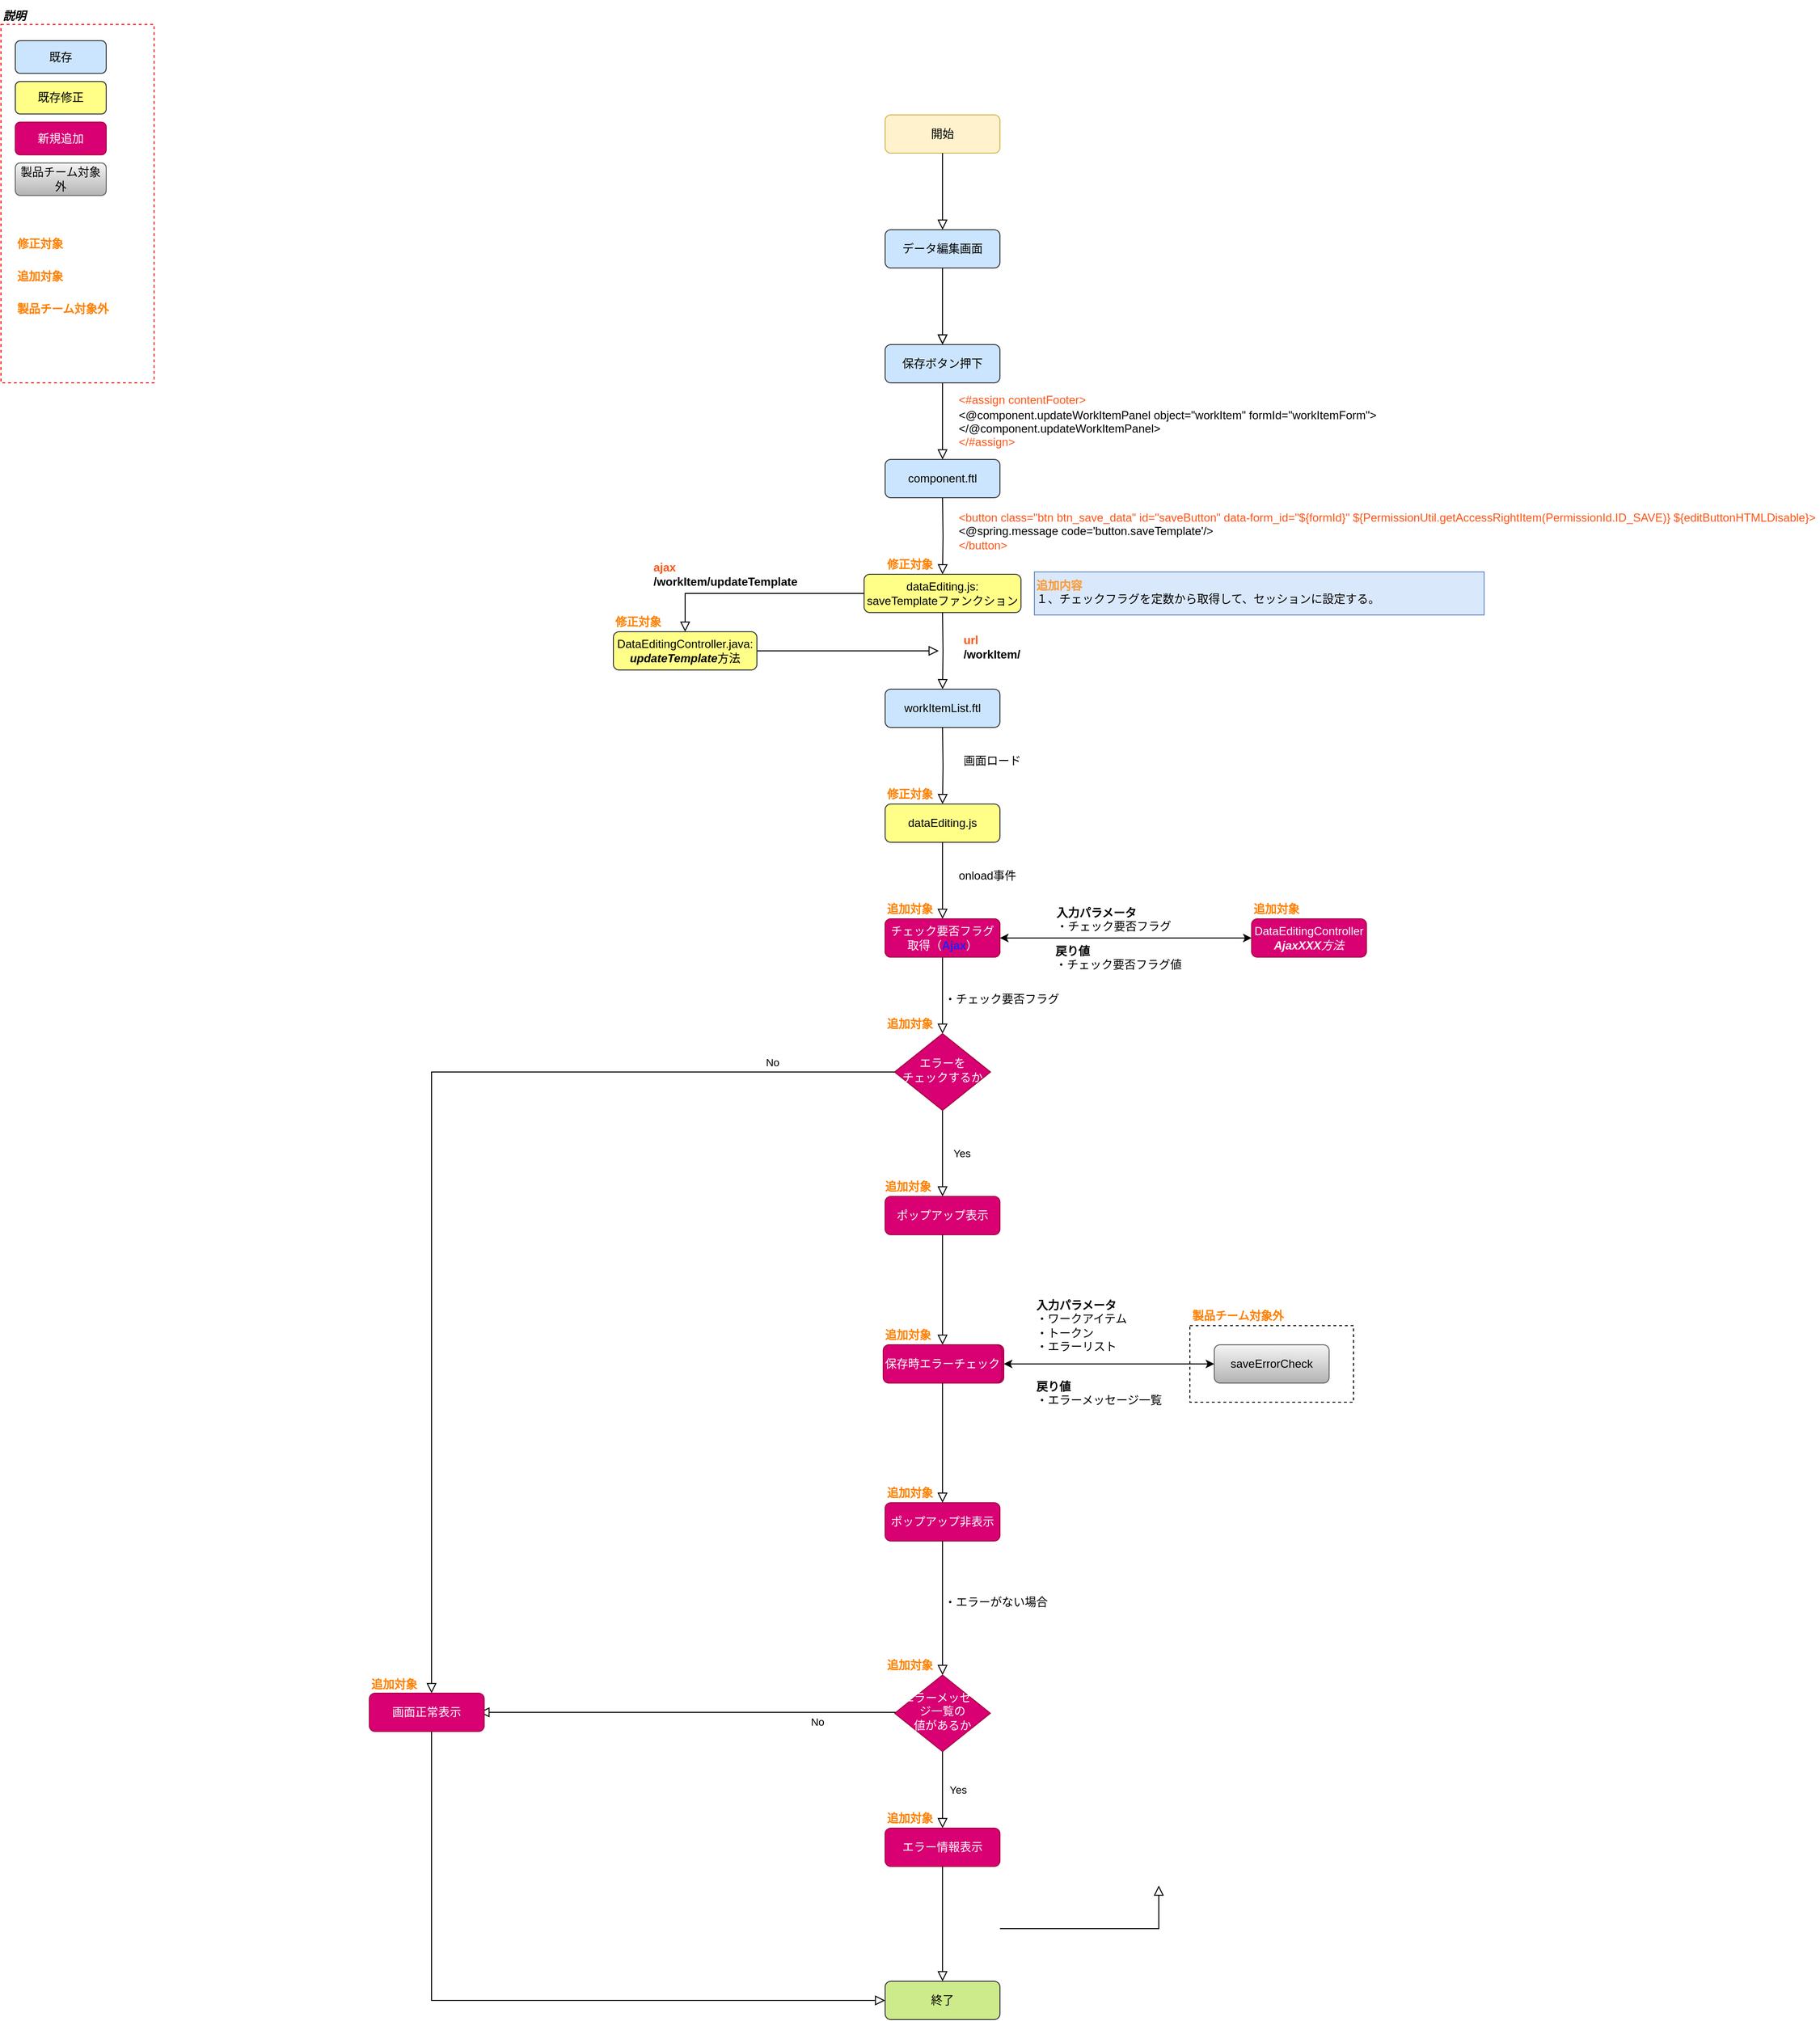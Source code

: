 <mxfile version="14.0.1" type="github">
  <diagram id="7tlqybCFp6TcgFY6mefb" name="Page-1">
    <mxGraphModel dx="1955" dy="3096" grid="1" gridSize="10" guides="1" tooltips="1" connect="1" arrows="1" fold="1" page="1" pageScale="1" pageWidth="850" pageHeight="1100" math="0" shadow="0">
      <root>
        <mxCell id="0" />
        <mxCell id="1" parent="0" />
        <mxCell id="JG15J3TtPiXP2V4Br-xX-1" value="" style="rounded=0;whiteSpace=wrap;html=1;fontColor=#000000;align=left;fillColor=none;dashed=1;" parent="1" vertex="1">
          <mxGeometry x="1282.5" y="265" width="171" height="80" as="geometry" />
        </mxCell>
        <mxCell id="JG15J3TtPiXP2V4Br-xX-2" value="" style="rounded=0;html=1;jettySize=auto;orthogonalLoop=1;fontSize=11;endArrow=block;endFill=0;endSize=8;strokeWidth=1;shadow=0;labelBackgroundColor=none;edgeStyle=orthogonalEdgeStyle;entryX=0.5;entryY=0;entryDx=0;entryDy=0;" parent="1" source="JG15J3TtPiXP2V4Br-xX-3" target="JG15J3TtPiXP2V4Br-xX-8" edge="1">
          <mxGeometry relative="1" as="geometry">
            <mxPoint x="1004" y="-550" as="targetPoint" />
          </mxGeometry>
        </mxCell>
        <mxCell id="JG15J3TtPiXP2V4Br-xX-3" value="保存ボタン押下" style="rounded=1;whiteSpace=wrap;html=1;fontSize=12;glass=0;strokeWidth=1;shadow=0;fillColor=#cce5ff;strokeColor=#36393d;" parent="1" vertex="1">
          <mxGeometry x="964" y="-760" width="120" height="40" as="geometry" />
        </mxCell>
        <mxCell id="JG15J3TtPiXP2V4Br-xX-4" value="Yes" style="rounded=0;html=1;jettySize=auto;orthogonalLoop=1;fontSize=11;endArrow=block;endFill=0;endSize=8;strokeWidth=1;shadow=0;labelBackgroundColor=none;edgeStyle=orthogonalEdgeStyle;" parent="1" source="JG15J3TtPiXP2V4Br-xX-5" target="JG15J3TtPiXP2V4Br-xX-85" edge="1">
          <mxGeometry y="20" relative="1" as="geometry">
            <mxPoint as="offset" />
            <mxPoint x="1024" y="100" as="targetPoint" />
          </mxGeometry>
        </mxCell>
        <mxCell id="JG15J3TtPiXP2V4Br-xX-5" value="チェック要否" style="rhombus;whiteSpace=wrap;html=1;shadow=0;fontFamily=Helvetica;fontSize=12;align=center;strokeWidth=1;spacing=6;spacingTop=-4;fillColor=#e51400;strokeColor=#B20000;fontColor=#ffffff;" parent="1" vertex="1">
          <mxGeometry x="974" y="-40" width="100" height="80" as="geometry" />
        </mxCell>
        <mxCell id="JG15J3TtPiXP2V4Br-xX-6" value="データ編集画面" style="rounded=1;whiteSpace=wrap;html=1;fontSize=12;glass=0;strokeWidth=1;shadow=0;fillColor=#cce5ff;strokeColor=#36393d;" parent="1" vertex="1">
          <mxGeometry x="964" y="-880" width="120" height="40" as="geometry" />
        </mxCell>
        <mxCell id="JG15J3TtPiXP2V4Br-xX-7" value="" style="rounded=0;html=1;jettySize=auto;orthogonalLoop=1;fontSize=11;endArrow=block;endFill=0;endSize=8;strokeWidth=1;shadow=0;labelBackgroundColor=none;edgeStyle=orthogonalEdgeStyle;exitX=0.5;exitY=1;exitDx=0;exitDy=0;" parent="1" source="JG15J3TtPiXP2V4Br-xX-6" edge="1">
          <mxGeometry relative="1" as="geometry">
            <mxPoint x="1034" y="-710" as="sourcePoint" />
            <mxPoint x="1024" y="-760" as="targetPoint" />
          </mxGeometry>
        </mxCell>
        <mxCell id="JG15J3TtPiXP2V4Br-xX-8" value="component.ftl" style="rounded=1;whiteSpace=wrap;html=1;fontSize=12;glass=0;strokeWidth=1;shadow=0;fillColor=#cce5ff;strokeColor=#36393d;" parent="1" vertex="1">
          <mxGeometry x="964" y="-640" width="120" height="40" as="geometry" />
        </mxCell>
        <mxCell id="JG15J3TtPiXP2V4Br-xX-9" value="&lt;span style=&quot;color: rgb(255 , 85 , 23)&quot;&gt;&amp;lt;#assign contentFooter&amp;gt;&lt;/span&gt;&lt;font color=&quot;#ff270f&quot; face=&quot;consolas, lucida console, courier new, monospace&quot;&gt;&lt;br&gt;&lt;/font&gt;&amp;lt;@component.updateWorkItemPanel object=&quot;workItem&quot; formId=&quot;workItemForm&quot;&amp;gt;&lt;br&gt;&amp;lt;/@component.updateWorkItemPanel&amp;gt;&lt;br&gt;&lt;span style=&quot;color: rgb(255 , 85 , 23)&quot;&gt;&amp;lt;/#assign&amp;gt;&lt;/span&gt;" style="text;html=1;strokeColor=none;fillColor=none;align=left;verticalAlign=middle;whiteSpace=wrap;rounded=0;" parent="1" vertex="1">
          <mxGeometry x="1039" y="-710" width="460" height="60" as="geometry" />
        </mxCell>
        <mxCell id="JG15J3TtPiXP2V4Br-xX-10" value="開始" style="rounded=1;whiteSpace=wrap;html=1;fontSize=12;glass=0;strokeWidth=1;shadow=0;fillColor=#fff2cc;strokeColor=#d6b656;" parent="1" vertex="1">
          <mxGeometry x="964" y="-1000" width="120" height="40" as="geometry" />
        </mxCell>
        <mxCell id="JG15J3TtPiXP2V4Br-xX-11" value="" style="rounded=0;html=1;jettySize=auto;orthogonalLoop=1;fontSize=11;endArrow=block;endFill=0;endSize=8;strokeWidth=1;shadow=0;labelBackgroundColor=none;edgeStyle=orthogonalEdgeStyle;exitX=0.5;exitY=1;exitDx=0;exitDy=0;" parent="1" source="JG15J3TtPiXP2V4Br-xX-6" edge="1">
          <mxGeometry relative="1" as="geometry">
            <mxPoint x="1024" y="-840" as="sourcePoint" />
            <mxPoint x="1024" y="-760" as="targetPoint" />
            <Array as="points">
              <mxPoint x="1024" y="-830" />
              <mxPoint x="1024" y="-830" />
            </Array>
          </mxGeometry>
        </mxCell>
        <mxCell id="JG15J3TtPiXP2V4Br-xX-12" value="" style="rounded=0;html=1;jettySize=auto;orthogonalLoop=1;fontSize=11;endArrow=block;endFill=0;endSize=8;strokeWidth=1;shadow=0;labelBackgroundColor=none;edgeStyle=orthogonalEdgeStyle;exitX=0.5;exitY=1;exitDx=0;exitDy=0;" parent="1" source="JG15J3TtPiXP2V4Br-xX-10" edge="1">
          <mxGeometry relative="1" as="geometry">
            <mxPoint x="1034" y="-830" as="sourcePoint" />
            <mxPoint x="1024" y="-880" as="targetPoint" />
            <Array as="points">
              <mxPoint x="1024" y="-920" />
              <mxPoint x="1024" y="-920" />
            </Array>
          </mxGeometry>
        </mxCell>
        <mxCell id="JG15J3TtPiXP2V4Br-xX-13" value="&lt;font color=&quot;#ff5517&quot;&gt;&amp;lt;button class=&quot;btn btn_save_data&quot; id=&quot;saveButton&quot; data-form_id=&quot;${formId}&quot; ${PermissionUtil.getAccessRightItem(PermissionId.ID_SAVE)} ${editButtonHTMLDisable}&amp;gt;&lt;/font&gt;&lt;br&gt;&amp;lt;@spring.message code=&#39;button.saveTemplate&#39;/&amp;gt;&lt;br&gt;&lt;span style=&quot;color: rgb(255 , 85 , 23)&quot;&gt;&amp;lt;/button&amp;gt;&lt;/span&gt;" style="text;html=1;strokeColor=none;fillColor=none;align=left;verticalAlign=middle;whiteSpace=wrap;rounded=0;" parent="1" vertex="1">
          <mxGeometry x="1039" y="-590" width="901" height="50" as="geometry" />
        </mxCell>
        <mxCell id="JG15J3TtPiXP2V4Br-xX-14" value="" style="rounded=0;html=1;jettySize=auto;orthogonalLoop=1;fontSize=11;endArrow=block;endFill=0;endSize=8;strokeWidth=1;shadow=0;labelBackgroundColor=none;edgeStyle=orthogonalEdgeStyle;entryX=0.5;entryY=0;entryDx=0;entryDy=0;" parent="1" target="JG15J3TtPiXP2V4Br-xX-15" edge="1">
          <mxGeometry relative="1" as="geometry">
            <mxPoint x="1024" y="-600" as="sourcePoint" />
            <mxPoint x="1004" y="-430" as="targetPoint" />
          </mxGeometry>
        </mxCell>
        <mxCell id="JG15J3TtPiXP2V4Br-xX-15" value="dataEditing.js:&lt;br&gt;saveTemplateファンクション" style="rounded=1;whiteSpace=wrap;html=1;fontSize=12;glass=0;strokeWidth=1;shadow=0;fillColor=#ffff88;strokeColor=#36393d;" parent="1" vertex="1">
          <mxGeometry x="942" y="-520" width="164" height="40" as="geometry" />
        </mxCell>
        <mxCell id="JG15J3TtPiXP2V4Br-xX-17" value="" style="rounded=0;html=1;jettySize=auto;orthogonalLoop=1;fontSize=11;endArrow=block;endFill=0;endSize=8;strokeWidth=1;shadow=0;labelBackgroundColor=none;edgeStyle=orthogonalEdgeStyle;entryX=0.5;entryY=0;entryDx=0;entryDy=0;" parent="1" target="JG15J3TtPiXP2V4Br-xX-18" edge="1">
          <mxGeometry relative="1" as="geometry">
            <mxPoint x="1024" y="-480" as="sourcePoint" />
            <mxPoint x="1004" y="-310" as="targetPoint" />
          </mxGeometry>
        </mxCell>
        <mxCell id="JG15J3TtPiXP2V4Br-xX-18" value="workItemList.ftl" style="rounded=1;whiteSpace=wrap;html=1;fontSize=12;glass=0;strokeWidth=1;shadow=0;fillColor=#cce5ff;strokeColor=#36393d;" parent="1" vertex="1">
          <mxGeometry x="964" y="-400" width="120" height="40" as="geometry" />
        </mxCell>
        <mxCell id="JG15J3TtPiXP2V4Br-xX-19" value="" style="rounded=0;html=1;jettySize=auto;orthogonalLoop=1;fontSize=11;endArrow=block;endFill=0;endSize=8;strokeWidth=1;shadow=0;labelBackgroundColor=none;edgeStyle=orthogonalEdgeStyle;entryX=0.5;entryY=0;entryDx=0;entryDy=0;" parent="1" target="JG15J3TtPiXP2V4Br-xX-20" edge="1">
          <mxGeometry relative="1" as="geometry">
            <mxPoint x="1024" y="-360" as="sourcePoint" />
            <mxPoint x="1004" y="-190" as="targetPoint" />
          </mxGeometry>
        </mxCell>
        <mxCell id="JG15J3TtPiXP2V4Br-xX-20" value="dataEditing.js" style="rounded=1;whiteSpace=wrap;html=1;fontSize=12;glass=0;strokeWidth=1;shadow=0;fillColor=#ffff88;strokeColor=#36393d;" parent="1" vertex="1">
          <mxGeometry x="964" y="-280" width="120" height="40" as="geometry" />
        </mxCell>
        <mxCell id="JG15J3TtPiXP2V4Br-xX-21" value="&lt;b style=&quot;color: rgb(255 , 85 , 23)&quot;&gt;url&lt;/b&gt;&lt;br&gt;&lt;b&gt;/workItem/&lt;/b&gt;" style="text;html=1;strokeColor=none;fillColor=none;align=left;verticalAlign=middle;whiteSpace=wrap;rounded=0;" parent="1" vertex="1">
          <mxGeometry x="1044" y="-464.5" width="156" height="40" as="geometry" />
        </mxCell>
        <mxCell id="JG15J3TtPiXP2V4Br-xX-22" value="チェックフラグ取得" style="rounded=1;whiteSpace=wrap;html=1;fontSize=12;glass=0;strokeWidth=1;shadow=0;fillColor=#e51400;strokeColor=#B20000;fontColor=#ffffff;" parent="1" vertex="1">
          <mxGeometry x="964" y="-160" width="120" height="40" as="geometry" />
        </mxCell>
        <mxCell id="JG15J3TtPiXP2V4Br-xX-23" value="" style="rounded=0;html=1;jettySize=auto;orthogonalLoop=1;fontSize=11;endArrow=block;endFill=0;endSize=8;strokeWidth=1;shadow=0;labelBackgroundColor=none;edgeStyle=orthogonalEdgeStyle;entryX=0.5;entryY=0;entryDx=0;entryDy=0;exitX=0.5;exitY=1;exitDx=0;exitDy=0;" parent="1" source="JG15J3TtPiXP2V4Br-xX-20" target="JG15J3TtPiXP2V4Br-xX-22" edge="1">
          <mxGeometry relative="1" as="geometry">
            <mxPoint x="1034" y="-350" as="sourcePoint" />
            <mxPoint x="1034" y="-270" as="targetPoint" />
          </mxGeometry>
        </mxCell>
        <mxCell id="JG15J3TtPiXP2V4Br-xX-24" value="&lt;font color=&quot;#ff9933&quot; style=&quot;font-weight: bold&quot;&gt;追加内容&lt;/font&gt;&lt;br&gt;１、チェックフラグを定数から取得して、セッションに設定する。" style="text;html=1;strokeColor=#6c8ebf;fillColor=#dae8fc;align=left;verticalAlign=top;whiteSpace=wrap;rounded=0;horizontal=1;" parent="1" vertex="1">
          <mxGeometry x="1120" y="-522.5" width="470" height="45" as="geometry" />
        </mxCell>
        <mxCell id="JG15J3TtPiXP2V4Br-xX-25" value="" style="rounded=0;html=1;jettySize=auto;orthogonalLoop=1;fontSize=11;endArrow=block;endFill=0;endSize=8;strokeWidth=1;shadow=0;labelBackgroundColor=none;edgeStyle=orthogonalEdgeStyle;entryX=0.5;entryY=0;entryDx=0;entryDy=0;exitX=0.5;exitY=1;exitDx=0;exitDy=0;" parent="1" source="JG15J3TtPiXP2V4Br-xX-22" target="JG15J3TtPiXP2V4Br-xX-5" edge="1">
          <mxGeometry relative="1" as="geometry">
            <mxPoint x="1034" y="-230" as="sourcePoint" />
            <mxPoint x="1034" y="-150" as="targetPoint" />
          </mxGeometry>
        </mxCell>
        <mxCell id="JG15J3TtPiXP2V4Br-xX-29" value="保存時エラーチェック" style="rounded=1;whiteSpace=wrap;html=1;fontSize=12;glass=0;strokeWidth=1;shadow=0;fillColor=#d80073;strokeColor=#A50040;fontColor=#ffffff;" parent="1" vertex="1">
          <mxGeometry x="964" y="285" width="124" height="40" as="geometry" />
        </mxCell>
        <mxCell id="JG15J3TtPiXP2V4Br-xX-32" value="チェック要否フラグ取得（&lt;b&gt;&lt;font color=&quot;#2121ff&quot;&gt;Ajax&lt;/font&gt;&lt;/b&gt;）" style="rounded=1;whiteSpace=wrap;html=1;fontSize=12;glass=0;strokeWidth=1;shadow=0;fillColor=#d80073;strokeColor=#A50040;fontColor=#ffffff;" parent="1" vertex="1">
          <mxGeometry x="964" y="-160" width="120" height="40" as="geometry" />
        </mxCell>
        <mxCell id="JG15J3TtPiXP2V4Br-xX-33" value="エラーを&lt;br&gt;チェックするか" style="rhombus;whiteSpace=wrap;html=1;shadow=0;fontFamily=Helvetica;fontSize=12;align=center;strokeWidth=1;spacing=6;spacingTop=-4;fillColor=#d80073;strokeColor=#A50040;fontColor=#ffffff;" parent="1" vertex="1">
          <mxGeometry x="974" y="-40" width="100" height="80" as="geometry" />
        </mxCell>
        <mxCell id="JG15J3TtPiXP2V4Br-xX-35" value="エラーメッセージ一覧の&lt;br&gt;値があるか" style="rhombus;whiteSpace=wrap;html=1;shadow=0;fontFamily=Helvetica;fontSize=12;align=center;strokeWidth=1;spacing=6;spacingTop=-4;fillColor=#d80073;strokeColor=#A50040;fontColor=#ffffff;" parent="1" vertex="1">
          <mxGeometry x="974" y="630" width="100" height="80" as="geometry" />
        </mxCell>
        <mxCell id="JG15J3TtPiXP2V4Br-xX-37" value="Yes" style="rounded=0;html=1;jettySize=auto;orthogonalLoop=1;fontSize=11;endArrow=block;endFill=0;endSize=8;strokeWidth=1;shadow=0;labelBackgroundColor=none;edgeStyle=orthogonalEdgeStyle;entryX=0.5;entryY=0;entryDx=0;entryDy=0;" parent="1" source="JG15J3TtPiXP2V4Br-xX-35" edge="1">
          <mxGeometry y="16" relative="1" as="geometry">
            <mxPoint as="offset" />
            <mxPoint x="1024" y="790" as="targetPoint" />
          </mxGeometry>
        </mxCell>
        <mxCell id="JG15J3TtPiXP2V4Br-xX-38" value="エラー情報表示" style="rounded=1;whiteSpace=wrap;html=1;fontSize=12;glass=0;strokeWidth=1;shadow=0;fillColor=#d80073;strokeColor=#A50040;fontColor=#ffffff;" parent="1" vertex="1">
          <mxGeometry x="964" y="790" width="120" height="40" as="geometry" />
        </mxCell>
        <mxCell id="JG15J3TtPiXP2V4Br-xX-43" value="" style="rounded=0;html=1;jettySize=auto;orthogonalLoop=1;fontSize=11;endArrow=block;endFill=0;endSize=8;strokeWidth=1;shadow=0;labelBackgroundColor=none;edgeStyle=orthogonalEdgeStyle;exitX=1;exitY=0.5;exitDx=0;exitDy=0;entryX=0;entryY=0.5;entryDx=0;entryDy=0;" parent="1" target="JG15J3TtPiXP2V4Br-xX-42" edge="1">
          <mxGeometry relative="1" as="geometry">
            <mxPoint x="1084" y="895" as="sourcePoint" />
            <mxPoint x="1250" y="850" as="targetPoint" />
            <Array as="points">
              <mxPoint x="1230" y="895" />
              <mxPoint x="1230" y="895" />
            </Array>
          </mxGeometry>
        </mxCell>
        <mxCell id="JG15J3TtPiXP2V4Br-xX-47" value="・チェック要否フラグ" style="text;html=1;strokeColor=none;fillColor=none;align=left;verticalAlign=top;whiteSpace=wrap;rounded=0;" parent="1" vertex="1">
          <mxGeometry x="1024" y="-90" width="136" height="20" as="geometry" />
        </mxCell>
        <mxCell id="JG15J3TtPiXP2V4Br-xX-49" value="saveErrorCheck" style="rounded=1;whiteSpace=wrap;html=1;fontSize=12;glass=0;strokeWidth=1;shadow=0;fillColor=#f5f5f5;strokeColor=#666666;gradientColor=#b3b3b3;" parent="1" vertex="1">
          <mxGeometry x="1308" y="285" width="120" height="40" as="geometry" />
        </mxCell>
        <mxCell id="JG15J3TtPiXP2V4Br-xX-50" value="" style="endArrow=classic;startArrow=classic;html=1;fontColor=#000000;entryX=0;entryY=0.5;entryDx=0;entryDy=0;exitX=1;exitY=0.5;exitDx=0;exitDy=0;" parent="1" source="JG15J3TtPiXP2V4Br-xX-29" target="JG15J3TtPiXP2V4Br-xX-49" edge="1">
          <mxGeometry width="50" height="50" relative="1" as="geometry">
            <mxPoint x="1596" y="335" as="sourcePoint" />
            <mxPoint x="1646" y="285" as="targetPoint" />
            <Array as="points">
              <mxPoint x="1230" y="305" />
            </Array>
          </mxGeometry>
        </mxCell>
        <mxCell id="JG15J3TtPiXP2V4Br-xX-51" value="&lt;b&gt;入力パラメータ&lt;/b&gt;&lt;br&gt;・ワークアイテム&lt;br&gt;・トークン&lt;br&gt;・エラーリスト" style="text;html=1;strokeColor=none;fillColor=none;align=left;verticalAlign=top;whiteSpace=wrap;rounded=0;" parent="1" vertex="1">
          <mxGeometry x="1120" y="230" width="106" height="55" as="geometry" />
        </mxCell>
        <mxCell id="JG15J3TtPiXP2V4Br-xX-52" value="&lt;b&gt;戻り値&lt;/b&gt;&lt;br&gt;・エラーメッセージ一覧" style="text;html=1;strokeColor=none;fillColor=none;align=left;verticalAlign=top;whiteSpace=wrap;rounded=0;" parent="1" vertex="1">
          <mxGeometry x="1120" y="315" width="150" height="40" as="geometry" />
        </mxCell>
        <mxCell id="JG15J3TtPiXP2V4Br-xX-56" value="" style="endArrow=classic;startArrow=classic;html=1;fontColor=#000000;exitX=1;exitY=0.5;exitDx=0;exitDy=0;entryX=0;entryY=0.5;entryDx=0;entryDy=0;" parent="1" source="JG15J3TtPiXP2V4Br-xX-32" target="JG15J3TtPiXP2V4Br-xX-90" edge="1">
          <mxGeometry width="50" height="50" relative="1" as="geometry">
            <mxPoint x="1120" y="-60" as="sourcePoint" />
            <mxPoint x="1860" y="-50" as="targetPoint" />
            <Array as="points" />
          </mxGeometry>
        </mxCell>
        <mxCell id="JG15J3TtPiXP2V4Br-xX-57" value="終了" style="rounded=1;whiteSpace=wrap;html=1;fontSize=12;glass=0;strokeWidth=1;shadow=0;fillColor=#cdeb8b;strokeColor=#36393d;" parent="1" vertex="1">
          <mxGeometry x="964" y="950" width="120" height="40" as="geometry" />
        </mxCell>
        <mxCell id="JG15J3TtPiXP2V4Br-xX-58" value="" style="rounded=0;html=1;jettySize=auto;orthogonalLoop=1;fontSize=11;endArrow=block;endFill=0;endSize=8;strokeWidth=1;shadow=0;labelBackgroundColor=none;edgeStyle=orthogonalEdgeStyle;entryX=0.5;entryY=0;entryDx=0;entryDy=0;" parent="1" edge="1" target="JG15J3TtPiXP2V4Br-xX-57" source="JG15J3TtPiXP2V4Br-xX-38">
          <mxGeometry relative="1" as="geometry">
            <mxPoint x="1130" y="870" as="sourcePoint" />
            <mxPoint x="1140" y="960" as="targetPoint" />
            <Array as="points" />
          </mxGeometry>
        </mxCell>
        <mxCell id="JG15J3TtPiXP2V4Br-xX-59" value="" style="rounded=0;html=1;jettySize=auto;orthogonalLoop=1;fontSize=11;endArrow=block;endFill=0;endSize=8;strokeWidth=1;shadow=0;labelBackgroundColor=none;edgeStyle=orthogonalEdgeStyle;entryX=0;entryY=0.5;entryDx=0;entryDy=0;" parent="1" source="JG15J3TtPiXP2V4Br-xX-95" edge="1" target="JG15J3TtPiXP2V4Br-xX-57">
          <mxGeometry relative="1" as="geometry">
            <mxPoint x="1616" y="-440" as="sourcePoint" />
            <mxPoint x="720" y="900" as="targetPoint" />
            <Array as="points">
              <mxPoint x="490" y="970" />
            </Array>
          </mxGeometry>
        </mxCell>
        <mxCell id="JG15J3TtPiXP2V4Br-xX-60" value="" style="group;" parent="1" vertex="1" connectable="0">
          <mxGeometry x="40" y="-1120" width="215" height="400" as="geometry" />
        </mxCell>
        <mxCell id="JG15J3TtPiXP2V4Br-xX-61" value="" style="rounded=0;whiteSpace=wrap;html=1;dashed=1;fillColor=none;strokeColor=#FF0000;" parent="JG15J3TtPiXP2V4Br-xX-60" vertex="1">
          <mxGeometry y="25.532" width="160" height="374.468" as="geometry" />
        </mxCell>
        <mxCell id="JG15J3TtPiXP2V4Br-xX-62" value="既存" style="rounded=1;whiteSpace=wrap;html=1;fontSize=12;glass=0;strokeWidth=1;shadow=0;fillColor=#cce5ff;strokeColor=#36393d;" parent="JG15J3TtPiXP2V4Br-xX-60" vertex="1">
          <mxGeometry x="15" y="42.553" width="95" height="34.043" as="geometry" />
        </mxCell>
        <mxCell id="JG15J3TtPiXP2V4Br-xX-63" value="既存修正" style="rounded=1;whiteSpace=wrap;html=1;fontSize=12;glass=0;strokeWidth=1;shadow=0;fillColor=#ffff88;strokeColor=#36393d;" parent="JG15J3TtPiXP2V4Br-xX-60" vertex="1">
          <mxGeometry x="15" y="85.106" width="95" height="34.043" as="geometry" />
        </mxCell>
        <mxCell id="JG15J3TtPiXP2V4Br-xX-64" value="&lt;i&gt;説明&lt;/i&gt;" style="text;html=1;strokeColor=none;fillColor=none;align=left;verticalAlign=middle;whiteSpace=wrap;rounded=0;dashed=1;fontStyle=1" parent="JG15J3TtPiXP2V4Br-xX-60" vertex="1">
          <mxGeometry y="8.511" width="30" height="17.021" as="geometry" />
        </mxCell>
        <mxCell id="JG15J3TtPiXP2V4Br-xX-65" value="修正対象" style="text;html=1;strokeColor=none;fillColor=none;align=left;verticalAlign=middle;whiteSpace=wrap;rounded=0;dashed=1;fontStyle=1;fontColor=#FF8000;" parent="JG15J3TtPiXP2V4Br-xX-60" vertex="1">
          <mxGeometry x="15" y="246.809" width="60" height="17.021" as="geometry" />
        </mxCell>
        <mxCell id="JG15J3TtPiXP2V4Br-xX-66" value="追加対象" style="text;html=1;strokeColor=none;fillColor=none;align=left;verticalAlign=middle;whiteSpace=wrap;rounded=0;dashed=1;fontStyle=1;fontColor=#FF8000;" parent="JG15J3TtPiXP2V4Br-xX-60" vertex="1">
          <mxGeometry x="15" y="280.851" width="60" height="17.021" as="geometry" />
        </mxCell>
        <mxCell id="JG15J3TtPiXP2V4Br-xX-67" value="製品チーム対象外" style="text;html=1;strokeColor=none;fillColor=none;align=left;verticalAlign=middle;whiteSpace=wrap;rounded=0;dashed=1;fontStyle=1;fontColor=#FF8000;" parent="JG15J3TtPiXP2V4Br-xX-60" vertex="1">
          <mxGeometry x="15" y="314.894" width="115" height="17.021" as="geometry" />
        </mxCell>
        <mxCell id="JG15J3TtPiXP2V4Br-xX-68" value="製品チーム対象外" style="rounded=1;whiteSpace=wrap;html=1;fontSize=12;glass=0;strokeWidth=1;shadow=0;fillColor=#f5f5f5;strokeColor=#666666;gradientColor=#b3b3b3;" parent="JG15J3TtPiXP2V4Br-xX-60" vertex="1">
          <mxGeometry x="15" y="170.213" width="95" height="34.043" as="geometry" />
        </mxCell>
        <mxCell id="JG15J3TtPiXP2V4Br-xX-69" value="新規追加" style="rounded=1;whiteSpace=wrap;html=1;fontSize=12;glass=0;strokeWidth=1;shadow=0;fillColor=#d80073;strokeColor=#A50040;fontColor=#ffffff;" parent="JG15J3TtPiXP2V4Br-xX-60" vertex="1">
          <mxGeometry x="15" y="127.66" width="95" height="34.043" as="geometry" />
        </mxCell>
        <mxCell id="JG15J3TtPiXP2V4Br-xX-70" value="修正対象" style="text;html=1;strokeColor=none;fillColor=none;align=left;verticalAlign=middle;whiteSpace=wrap;rounded=0;dashed=1;fontStyle=1;fontColor=#FF8000;" parent="1" vertex="1">
          <mxGeometry x="964" y="-540" width="60" height="20" as="geometry" />
        </mxCell>
        <mxCell id="JG15J3TtPiXP2V4Br-xX-71" value="修正対象" style="text;html=1;strokeColor=none;fillColor=none;align=left;verticalAlign=middle;whiteSpace=wrap;rounded=0;dashed=1;fontStyle=1;fontColor=#FF8000;" parent="1" vertex="1">
          <mxGeometry x="964" y="-300" width="60" height="20" as="geometry" />
        </mxCell>
        <mxCell id="JG15J3TtPiXP2V4Br-xX-72" value="追加対象" style="text;html=1;strokeColor=none;fillColor=none;align=left;verticalAlign=middle;whiteSpace=wrap;rounded=0;dashed=1;fontStyle=1;fontColor=#FF8000;" parent="1" vertex="1">
          <mxGeometry x="964" y="-180" width="60" height="20" as="geometry" />
        </mxCell>
        <mxCell id="JG15J3TtPiXP2V4Br-xX-73" value="追加対象" style="text;html=1;strokeColor=none;fillColor=none;align=left;verticalAlign=middle;whiteSpace=wrap;rounded=0;dashed=1;fontStyle=1;fontColor=#FF8000;" parent="1" vertex="1">
          <mxGeometry x="964" y="-60" width="60" height="20" as="geometry" />
        </mxCell>
        <mxCell id="JG15J3TtPiXP2V4Br-xX-76" value="追加対象" style="text;html=1;strokeColor=none;fillColor=none;align=left;verticalAlign=middle;whiteSpace=wrap;rounded=0;dashed=1;fontStyle=1;fontColor=#FF8000;" parent="1" vertex="1">
          <mxGeometry x="962" y="265" width="60" height="20" as="geometry" />
        </mxCell>
        <mxCell id="JG15J3TtPiXP2V4Br-xX-77" value="追加対象" style="text;html=1;strokeColor=none;fillColor=none;align=left;verticalAlign=middle;whiteSpace=wrap;rounded=0;dashed=1;fontStyle=1;fontColor=#FF8000;" parent="1" vertex="1">
          <mxGeometry x="964" y="610" width="60" height="20" as="geometry" />
        </mxCell>
        <mxCell id="JG15J3TtPiXP2V4Br-xX-78" value="追加対象" style="text;html=1;strokeColor=none;fillColor=none;align=left;verticalAlign=middle;whiteSpace=wrap;rounded=0;dashed=1;fontStyle=1;fontColor=#FF8000;" parent="1" vertex="1">
          <mxGeometry x="964" y="770" width="60" height="20" as="geometry" />
        </mxCell>
        <mxCell id="JG15J3TtPiXP2V4Br-xX-80" value="追加対象" style="text;html=1;strokeColor=none;fillColor=none;align=left;verticalAlign=middle;whiteSpace=wrap;rounded=0;dashed=1;fontStyle=1;fontColor=#FF8000;" parent="1" vertex="1">
          <mxGeometry x="964" y="430" width="60" height="20" as="geometry" />
        </mxCell>
        <mxCell id="JG15J3TtPiXP2V4Br-xX-81" value="画面ロード" style="text;html=1;strokeColor=none;fillColor=none;align=left;verticalAlign=middle;whiteSpace=wrap;rounded=0;" parent="1" vertex="1">
          <mxGeometry x="1044" y="-340" width="90" height="30" as="geometry" />
        </mxCell>
        <mxCell id="JG15J3TtPiXP2V4Br-xX-82" value="&lt;b&gt;入力パラメータ&lt;/b&gt;&lt;br&gt;・チェック要否フラグ" style="text;html=1;strokeColor=none;fillColor=none;align=left;verticalAlign=top;whiteSpace=wrap;rounded=0;" parent="1" vertex="1">
          <mxGeometry x="1141" y="-180" width="150" height="40" as="geometry" />
        </mxCell>
        <mxCell id="JG15J3TtPiXP2V4Br-xX-83" value="&lt;b&gt;戻り値&lt;/b&gt;&lt;br&gt;・チェック要否フラグ値" style="text;html=1;strokeColor=none;fillColor=none;align=left;verticalAlign=top;whiteSpace=wrap;rounded=0;" parent="1" vertex="1">
          <mxGeometry x="1140" y="-140" width="150" height="40" as="geometry" />
        </mxCell>
        <mxCell id="JG15J3TtPiXP2V4Br-xX-84" value="&lt;span style=&quot;text-align: center&quot;&gt;onload事件&lt;/span&gt;" style="text;html=1;strokeColor=none;fillColor=none;align=left;verticalAlign=middle;whiteSpace=wrap;rounded=0;" parent="1" vertex="1">
          <mxGeometry x="1039" y="-220" width="90" height="30" as="geometry" />
        </mxCell>
        <mxCell id="JG15J3TtPiXP2V4Br-xX-85" value="ポップアップ表示" style="rounded=1;whiteSpace=wrap;html=1;fontSize=12;glass=0;strokeWidth=1;shadow=0;fillColor=#d80073;strokeColor=#A50040;fontColor=#ffffff;" parent="1" vertex="1">
          <mxGeometry x="964" y="130" width="120" height="40" as="geometry" />
        </mxCell>
        <mxCell id="JG15J3TtPiXP2V4Br-xX-88" value="ポップアップ非表示" style="rounded=1;whiteSpace=wrap;html=1;fontSize=12;glass=0;strokeWidth=1;shadow=0;fillColor=#d80073;strokeColor=#A50040;fontColor=#ffffff;" parent="1" vertex="1">
          <mxGeometry x="964" y="450" width="120" height="40" as="geometry" />
        </mxCell>
        <mxCell id="JG15J3TtPiXP2V4Br-xX-90" value="&lt;span&gt;DataEditingController&lt;/span&gt;&lt;br&gt;&lt;i&gt;&lt;b&gt;AjaxXXX&lt;/b&gt;方法&lt;/i&gt;" style="rounded=1;whiteSpace=wrap;html=1;fontSize=12;glass=0;strokeWidth=1;shadow=0;fillColor=#d80073;strokeColor=#A50040;fontColor=#ffffff;" parent="1" vertex="1">
          <mxGeometry x="1347" y="-160" width="120" height="40" as="geometry" />
        </mxCell>
        <mxCell id="JG15J3TtPiXP2V4Br-xX-93" value="No" style="edgeStyle=orthogonalEdgeStyle;rounded=0;html=1;jettySize=auto;orthogonalLoop=1;fontSize=11;endArrow=block;endFill=0;endSize=8;strokeWidth=1;shadow=0;labelBackgroundColor=none;" parent="1" source="JG15J3TtPiXP2V4Br-xX-35" edge="1">
          <mxGeometry x="-0.623" y="10" relative="1" as="geometry">
            <mxPoint as="offset" />
            <mxPoint x="970" y="675" as="sourcePoint" />
            <mxPoint x="540" y="669" as="targetPoint" />
            <Array as="points">
              <mxPoint x="660" y="669" />
              <mxPoint x="660" y="669" />
            </Array>
          </mxGeometry>
        </mxCell>
        <mxCell id="JG15J3TtPiXP2V4Br-xX-95" value="画面正常表示" style="rounded=1;whiteSpace=wrap;html=1;fontSize=12;glass=0;strokeWidth=1;shadow=0;fillColor=#d80073;strokeColor=#A50040;fontColor=#ffffff;" parent="1" vertex="1">
          <mxGeometry x="425" y="649" width="120" height="40" as="geometry" />
        </mxCell>
        <mxCell id="JG15J3TtPiXP2V4Br-xX-96" value="製品チーム対象外" style="text;html=1;strokeColor=none;fillColor=none;align=left;verticalAlign=middle;whiteSpace=wrap;rounded=0;dashed=1;fontStyle=1;fontColor=#FF8000;" parent="1" vertex="1">
          <mxGeometry x="1282.5" y="245" width="115" height="20" as="geometry" />
        </mxCell>
        <mxCell id="JG15J3TtPiXP2V4Br-xX-97" value="No" style="edgeStyle=orthogonalEdgeStyle;rounded=0;html=1;jettySize=auto;orthogonalLoop=1;fontSize=11;endArrow=block;endFill=0;endSize=8;strokeWidth=1;shadow=0;labelBackgroundColor=none;exitX=0;exitY=0.5;exitDx=0;exitDy=0;" parent="1" source="JG15J3TtPiXP2V4Br-xX-33" edge="1" target="JG15J3TtPiXP2V4Br-xX-95">
          <mxGeometry x="-0.774" y="-10" relative="1" as="geometry">
            <mxPoint as="offset" />
            <mxPoint x="428.33" y="330" as="sourcePoint" />
            <mxPoint x="490" y="630" as="targetPoint" />
            <Array as="points">
              <mxPoint x="490" />
            </Array>
          </mxGeometry>
        </mxCell>
        <mxCell id="JG15J3TtPiXP2V4Br-xX-101" value="追加対象" style="text;html=1;strokeColor=none;fillColor=none;align=left;verticalAlign=middle;whiteSpace=wrap;rounded=0;dashed=1;fontStyle=1;fontColor=#FF8000;" parent="1" vertex="1">
          <mxGeometry x="1347" y="-180" width="60" height="20" as="geometry" />
        </mxCell>
        <mxCell id="JG15J3TtPiXP2V4Br-xX-102" value="追加対象" style="text;html=1;strokeColor=none;fillColor=none;align=left;verticalAlign=middle;whiteSpace=wrap;rounded=0;dashed=1;fontStyle=1;fontColor=#FF8000;" parent="1" vertex="1">
          <mxGeometry x="425" y="630" width="60" height="20" as="geometry" />
        </mxCell>
        <mxCell id="JG15J3TtPiXP2V4Br-xX-103" value="追加対象" style="text;html=1;strokeColor=none;fillColor=none;align=left;verticalAlign=middle;whiteSpace=wrap;rounded=0;dashed=1;fontStyle=1;fontColor=#FF8000;" parent="1" vertex="1">
          <mxGeometry x="962" y="110" width="60" height="20" as="geometry" />
        </mxCell>
        <mxCell id="JG15J3TtPiXP2V4Br-xX-105" value="" style="rounded=0;html=1;jettySize=auto;orthogonalLoop=1;fontSize=11;endArrow=block;endFill=0;endSize=8;strokeWidth=1;shadow=0;labelBackgroundColor=none;edgeStyle=orthogonalEdgeStyle;entryX=0.5;entryY=0;entryDx=0;entryDy=0;exitX=0;exitY=0.5;exitDx=0;exitDy=0;" parent="1" source="JG15J3TtPiXP2V4Br-xX-15" target="Zz7lJdWrNZS8ZDqdvRc8-1" edge="1">
          <mxGeometry relative="1" as="geometry">
            <mxPoint x="880" y="-500" as="sourcePoint" />
            <mxPoint x="873.0" y="-460" as="targetPoint" />
            <Array as="points">
              <mxPoint x="755" y="-500" />
            </Array>
          </mxGeometry>
        </mxCell>
        <mxCell id="JG15J3TtPiXP2V4Br-xX-107" value="" style="rounded=0;html=1;jettySize=auto;orthogonalLoop=1;fontSize=11;endArrow=block;endFill=0;endSize=8;strokeWidth=1;shadow=0;labelBackgroundColor=none;edgeStyle=orthogonalEdgeStyle;exitX=1;exitY=0.5;exitDx=0;exitDy=0;" parent="1" source="Zz7lJdWrNZS8ZDqdvRc8-1" edge="1">
          <mxGeometry relative="1" as="geometry">
            <mxPoint x="946" y="-440" as="sourcePoint" />
            <mxPoint x="1020" y="-440" as="targetPoint" />
          </mxGeometry>
        </mxCell>
        <mxCell id="JG15J3TtPiXP2V4Br-xX-108" value="&lt;font color=&quot;#ff5517&quot;&gt;&lt;b&gt;ajax&lt;/b&gt;&lt;/font&gt;&lt;br&gt;&lt;b&gt;/workItem/updateTemplate&lt;/b&gt;" style="text;html=1;strokeColor=none;fillColor=none;align=left;verticalAlign=middle;whiteSpace=wrap;rounded=0;" parent="1" vertex="1">
          <mxGeometry x="720" y="-540" width="160" height="40" as="geometry" />
        </mxCell>
        <mxCell id="Zz7lJdWrNZS8ZDqdvRc8-1" value="DataEditingController.java:&lt;br&gt;&lt;i&gt;&lt;b&gt;updateTemplate&lt;/b&gt;&lt;/i&gt;方法" style="rounded=1;whiteSpace=wrap;html=1;fontSize=12;glass=0;strokeWidth=1;shadow=0;fillColor=#ffff88;strokeColor=#36393d;" vertex="1" parent="1">
          <mxGeometry x="680" y="-460" width="150" height="40" as="geometry" />
        </mxCell>
        <mxCell id="Zz7lJdWrNZS8ZDqdvRc8-2" value="修正対象" style="text;html=1;strokeColor=none;fillColor=none;align=left;verticalAlign=middle;whiteSpace=wrap;rounded=0;dashed=1;fontStyle=1;fontColor=#FF8000;" vertex="1" parent="1">
          <mxGeometry x="680" y="-480" width="60" height="20" as="geometry" />
        </mxCell>
        <mxCell id="Zz7lJdWrNZS8ZDqdvRc8-5" value="" style="rounded=0;html=1;jettySize=auto;orthogonalLoop=1;fontSize=11;endArrow=block;endFill=0;endSize=8;strokeWidth=1;shadow=0;labelBackgroundColor=none;edgeStyle=orthogonalEdgeStyle;exitX=0.5;exitY=1;exitDx=0;exitDy=0;" edge="1" parent="1" source="JG15J3TtPiXP2V4Br-xX-85" target="Zz7lJdWrNZS8ZDqdvRc8-14">
          <mxGeometry relative="1" as="geometry">
            <mxPoint x="780.0" y="227.0" as="sourcePoint" />
            <mxPoint x="800" y="150" as="targetPoint" />
          </mxGeometry>
        </mxCell>
        <mxCell id="Zz7lJdWrNZS8ZDqdvRc8-14" value="保存時エラーチェック" style="rounded=1;whiteSpace=wrap;html=1;fontSize=12;glass=0;strokeWidth=1;shadow=0;fillColor=#d80073;strokeColor=#A50040;fontColor=#ffffff;" vertex="1" parent="1">
          <mxGeometry x="962" y="285" width="124" height="40" as="geometry" />
        </mxCell>
        <mxCell id="Zz7lJdWrNZS8ZDqdvRc8-17" value="" style="rounded=0;html=1;jettySize=auto;orthogonalLoop=1;fontSize=11;endArrow=block;endFill=0;endSize=8;strokeWidth=1;shadow=0;labelBackgroundColor=none;edgeStyle=orthogonalEdgeStyle;exitX=0.5;exitY=1;exitDx=0;exitDy=0;" edge="1" parent="1" source="Zz7lJdWrNZS8ZDqdvRc8-14" target="JG15J3TtPiXP2V4Br-xX-88">
          <mxGeometry relative="1" as="geometry">
            <mxPoint x="900" y="345" as="sourcePoint" />
            <mxPoint x="1024" y="440" as="targetPoint" />
            <Array as="points" />
          </mxGeometry>
        </mxCell>
        <mxCell id="Zz7lJdWrNZS8ZDqdvRc8-20" value="" style="rounded=0;html=1;jettySize=auto;orthogonalLoop=1;fontSize=11;endArrow=block;endFill=0;endSize=8;strokeWidth=1;shadow=0;labelBackgroundColor=none;edgeStyle=orthogonalEdgeStyle;exitX=0.5;exitY=1;exitDx=0;exitDy=0;" edge="1" parent="1" source="JG15J3TtPiXP2V4Br-xX-88" target="JG15J3TtPiXP2V4Br-xX-35">
          <mxGeometry relative="1" as="geometry">
            <mxPoint x="1024" y="540" as="sourcePoint" />
            <mxPoint x="1024" y="640" as="targetPoint" />
            <Array as="points" />
          </mxGeometry>
        </mxCell>
        <mxCell id="Zz7lJdWrNZS8ZDqdvRc8-23" value="・エラーがない場合" style="text;html=1;strokeColor=none;fillColor=none;align=left;verticalAlign=top;whiteSpace=wrap;rounded=0;" vertex="1" parent="1">
          <mxGeometry x="1024" y="540" width="120" height="30" as="geometry" />
        </mxCell>
      </root>
    </mxGraphModel>
  </diagram>
</mxfile>
